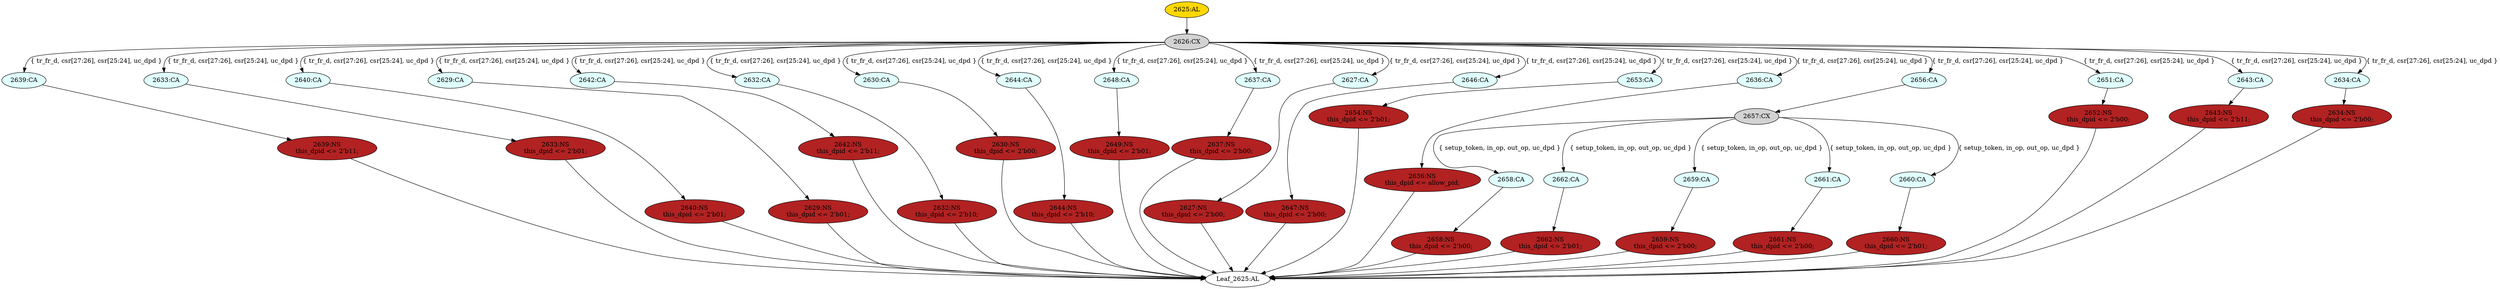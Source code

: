strict digraph "" {
	node [label="\N"];
	"2625:AL"	 [ast="<pyverilog.vparser.ast.Always object at 0x7f13b559bd50>",
		clk_sens=True,
		fillcolor=gold,
		label="2625:AL",
		sens="['clk']",
		statements="[]",
		style=filled,
		typ=Always,
		use_var="['allow_pid', 'tr_fr_d', 'in_op', 'setup_token', 'csr', 'out_op', 'uc_dpd']"];
	"2626:CX"	 [ast="<pyverilog.vparser.ast.CasexStatement object at 0x7f13b559be50>",
		fillcolor=lightgray,
		label="2626:CX",
		statements="[]",
		style=filled,
		typ=CasexStatement];
	"2625:AL" -> "2626:CX"	 [cond="[]",
		lineno=None];
	"2639:CA"	 [ast="<pyverilog.vparser.ast.Case object at 0x7f13b5546150>",
		fillcolor=lightcyan,
		label="2639:CA",
		statements="[]",
		style=filled,
		typ=Case];
	"2639:NS"	 [ast="<pyverilog.vparser.ast.NonblockingSubstitution object at 0x7f13b5546210>",
		fillcolor=firebrick,
		label="2639:NS
this_dpid <= 2'b11;",
		statements="[<pyverilog.vparser.ast.NonblockingSubstitution object at 0x7f13b5546210>]",
		style=filled,
		typ=NonblockingSubstitution];
	"2639:CA" -> "2639:NS"	 [cond="[]",
		lineno=None];
	"2647:NS"	 [ast="<pyverilog.vparser.ast.NonblockingSubstitution object at 0x7f13b5546c90>",
		fillcolor=firebrick,
		label="2647:NS
this_dpid <= 2'b00;",
		statements="[<pyverilog.vparser.ast.NonblockingSubstitution object at 0x7f13b5546c90>]",
		style=filled,
		typ=NonblockingSubstitution];
	"Leaf_2625:AL"	 [def_var="['this_dpid']",
		label="Leaf_2625:AL"];
	"2647:NS" -> "Leaf_2625:AL"	 [cond="[]",
		lineno=None];
	"2660:NS"	 [ast="<pyverilog.vparser.ast.NonblockingSubstitution object at 0x7f13b5552bd0>",
		fillcolor=firebrick,
		label="2660:NS
this_dpid <= 2'b01;",
		statements="[<pyverilog.vparser.ast.NonblockingSubstitution object at 0x7f13b5552bd0>]",
		style=filled,
		typ=NonblockingSubstitution];
	"2660:NS" -> "Leaf_2625:AL"	 [cond="[]",
		lineno=None];
	"2633:CA"	 [ast="<pyverilog.vparser.ast.Case object at 0x7f13b5542910>",
		fillcolor=lightcyan,
		label="2633:CA",
		statements="[]",
		style=filled,
		typ=Case];
	"2633:NS"	 [ast="<pyverilog.vparser.ast.NonblockingSubstitution object at 0x7f13b55429d0>",
		fillcolor=firebrick,
		label="2633:NS
this_dpid <= 2'b01;",
		statements="[<pyverilog.vparser.ast.NonblockingSubstitution object at 0x7f13b55429d0>]",
		style=filled,
		typ=NonblockingSubstitution];
	"2633:CA" -> "2633:NS"	 [cond="[]",
		lineno=None];
	"2640:CA"	 [ast="<pyverilog.vparser.ast.Case object at 0x7f13b5546350>",
		fillcolor=lightcyan,
		label="2640:CA",
		statements="[]",
		style=filled,
		typ=Case];
	"2640:NS"	 [ast="<pyverilog.vparser.ast.NonblockingSubstitution object at 0x7f13b5546410>",
		fillcolor=firebrick,
		label="2640:NS
this_dpid <= 2'b01;",
		statements="[<pyverilog.vparser.ast.NonblockingSubstitution object at 0x7f13b5546410>]",
		style=filled,
		typ=NonblockingSubstitution];
	"2640:CA" -> "2640:NS"	 [cond="[]",
		lineno=None];
	"2630:NS"	 [ast="<pyverilog.vparser.ast.NonblockingSubstitution object at 0x7f13b55425d0>",
		fillcolor=firebrick,
		label="2630:NS
this_dpid <= 2'b00;",
		statements="[<pyverilog.vparser.ast.NonblockingSubstitution object at 0x7f13b55425d0>]",
		style=filled,
		typ=NonblockingSubstitution];
	"2630:NS" -> "Leaf_2625:AL"	 [cond="[]",
		lineno=None];
	"2629:CA"	 [ast="<pyverilog.vparser.ast.Case object at 0x7f13b5542310>",
		fillcolor=lightcyan,
		label="2629:CA",
		statements="[]",
		style=filled,
		typ=Case];
	"2629:NS"	 [ast="<pyverilog.vparser.ast.NonblockingSubstitution object at 0x7f13b55423d0>",
		fillcolor=firebrick,
		label="2629:NS
this_dpid <= 2'b01;",
		statements="[<pyverilog.vparser.ast.NonblockingSubstitution object at 0x7f13b55423d0>]",
		style=filled,
		typ=NonblockingSubstitution];
	"2629:CA" -> "2629:NS"	 [cond="[]",
		lineno=None];
	"2626:CX" -> "2639:CA"	 [cond="['tr_fr_d', 'csr', 'csr', 'uc_dpd']",
		label="{ tr_fr_d, csr[27:26], csr[25:24], uc_dpd }",
		lineno=2626];
	"2626:CX" -> "2633:CA"	 [cond="['tr_fr_d', 'csr', 'csr', 'uc_dpd']",
		label="{ tr_fr_d, csr[27:26], csr[25:24], uc_dpd }",
		lineno=2626];
	"2626:CX" -> "2640:CA"	 [cond="['tr_fr_d', 'csr', 'csr', 'uc_dpd']",
		label="{ tr_fr_d, csr[27:26], csr[25:24], uc_dpd }",
		lineno=2626];
	"2626:CX" -> "2629:CA"	 [cond="['tr_fr_d', 'csr', 'csr', 'uc_dpd']",
		label="{ tr_fr_d, csr[27:26], csr[25:24], uc_dpd }",
		lineno=2626];
	"2642:CA"	 [ast="<pyverilog.vparser.ast.Case object at 0x7f13b5546550>",
		fillcolor=lightcyan,
		label="2642:CA",
		statements="[]",
		style=filled,
		typ=Case];
	"2626:CX" -> "2642:CA"	 [cond="['tr_fr_d', 'csr', 'csr', 'uc_dpd']",
		label="{ tr_fr_d, csr[27:26], csr[25:24], uc_dpd }",
		lineno=2626];
	"2632:CA"	 [ast="<pyverilog.vparser.ast.Case object at 0x7f13b5542710>",
		fillcolor=lightcyan,
		label="2632:CA",
		statements="[]",
		style=filled,
		typ=Case];
	"2626:CX" -> "2632:CA"	 [cond="['tr_fr_d', 'csr', 'csr', 'uc_dpd']",
		label="{ tr_fr_d, csr[27:26], csr[25:24], uc_dpd }",
		lineno=2626];
	"2630:CA"	 [ast="<pyverilog.vparser.ast.Case object at 0x7f13b5542510>",
		fillcolor=lightcyan,
		label="2630:CA",
		statements="[]",
		style=filled,
		typ=Case];
	"2626:CX" -> "2630:CA"	 [cond="['tr_fr_d', 'csr', 'csr', 'uc_dpd']",
		label="{ tr_fr_d, csr[27:26], csr[25:24], uc_dpd }",
		lineno=2626];
	"2644:CA"	 [ast="<pyverilog.vparser.ast.Case object at 0x7f13b5546950>",
		fillcolor=lightcyan,
		label="2644:CA",
		statements="[]",
		style=filled,
		typ=Case];
	"2626:CX" -> "2644:CA"	 [cond="['tr_fr_d', 'csr', 'csr', 'uc_dpd']",
		label="{ tr_fr_d, csr[27:26], csr[25:24], uc_dpd }",
		lineno=2626];
	"2648:CA"	 [ast="<pyverilog.vparser.ast.Case object at 0x7f13b5546dd0>",
		fillcolor=lightcyan,
		label="2648:CA",
		statements="[]",
		style=filled,
		typ=Case];
	"2626:CX" -> "2648:CA"	 [cond="['tr_fr_d', 'csr', 'csr', 'uc_dpd']",
		label="{ tr_fr_d, csr[27:26], csr[25:24], uc_dpd }",
		lineno=2626];
	"2637:CA"	 [ast="<pyverilog.vparser.ast.Case object at 0x7f13b5542f10>",
		fillcolor=lightcyan,
		label="2637:CA",
		statements="[]",
		style=filled,
		typ=Case];
	"2626:CX" -> "2637:CA"	 [cond="['tr_fr_d', 'csr', 'csr', 'uc_dpd']",
		label="{ tr_fr_d, csr[27:26], csr[25:24], uc_dpd }",
		lineno=2626];
	"2627:CA"	 [ast="<pyverilog.vparser.ast.Case object at 0x7f13b5542110>",
		fillcolor=lightcyan,
		label="2627:CA",
		statements="[]",
		style=filled,
		typ=Case];
	"2626:CX" -> "2627:CA"	 [cond="['tr_fr_d', 'csr', 'csr', 'uc_dpd']",
		label="{ tr_fr_d, csr[27:26], csr[25:24], uc_dpd }",
		lineno=2626];
	"2646:CA"	 [ast="<pyverilog.vparser.ast.Case object at 0x7f13b5546b50>",
		fillcolor=lightcyan,
		label="2646:CA",
		statements="[]",
		style=filled,
		typ=Case];
	"2626:CX" -> "2646:CA"	 [cond="['tr_fr_d', 'csr', 'csr', 'uc_dpd']",
		label="{ tr_fr_d, csr[27:26], csr[25:24], uc_dpd }",
		lineno=2626];
	"2653:CA"	 [ast="<pyverilog.vparser.ast.Case object at 0x7f13b5552310>",
		fillcolor=lightcyan,
		label="2653:CA",
		statements="[]",
		style=filled,
		typ=Case];
	"2626:CX" -> "2653:CA"	 [cond="['tr_fr_d', 'csr', 'csr', 'uc_dpd']",
		label="{ tr_fr_d, csr[27:26], csr[25:24], uc_dpd }",
		lineno=2626];
	"2636:CA"	 [ast="<pyverilog.vparser.ast.Case object at 0x7f13b5542d10>",
		fillcolor=lightcyan,
		label="2636:CA",
		statements="[]",
		style=filled,
		typ=Case];
	"2626:CX" -> "2636:CA"	 [cond="['tr_fr_d', 'csr', 'csr', 'uc_dpd']",
		label="{ tr_fr_d, csr[27:26], csr[25:24], uc_dpd }",
		lineno=2626];
	"2656:CA"	 [ast="<pyverilog.vparser.ast.Case object at 0x7f13b5552590>",
		fillcolor=lightcyan,
		label="2656:CA",
		statements="[]",
		style=filled,
		typ=Case];
	"2626:CX" -> "2656:CA"	 [cond="['tr_fr_d', 'csr', 'csr', 'uc_dpd']",
		label="{ tr_fr_d, csr[27:26], csr[25:24], uc_dpd }",
		lineno=2626];
	"2651:CA"	 [ast="<pyverilog.vparser.ast.Case object at 0x7f13b5552090>",
		fillcolor=lightcyan,
		label="2651:CA",
		statements="[]",
		style=filled,
		typ=Case];
	"2626:CX" -> "2651:CA"	 [cond="['tr_fr_d', 'csr', 'csr', 'uc_dpd']",
		label="{ tr_fr_d, csr[27:26], csr[25:24], uc_dpd }",
		lineno=2626];
	"2643:CA"	 [ast="<pyverilog.vparser.ast.Case object at 0x7f13b5546750>",
		fillcolor=lightcyan,
		label="2643:CA",
		statements="[]",
		style=filled,
		typ=Case];
	"2626:CX" -> "2643:CA"	 [cond="['tr_fr_d', 'csr', 'csr', 'uc_dpd']",
		label="{ tr_fr_d, csr[27:26], csr[25:24], uc_dpd }",
		lineno=2626];
	"2634:CA"	 [ast="<pyverilog.vparser.ast.Case object at 0x7f13b5542b10>",
		fillcolor=lightcyan,
		label="2634:CA",
		statements="[]",
		style=filled,
		typ=Case];
	"2626:CX" -> "2634:CA"	 [cond="['tr_fr_d', 'csr', 'csr', 'uc_dpd']",
		label="{ tr_fr_d, csr[27:26], csr[25:24], uc_dpd }",
		lineno=2626];
	"2642:NS"	 [ast="<pyverilog.vparser.ast.NonblockingSubstitution object at 0x7f13b5546610>",
		fillcolor=firebrick,
		label="2642:NS
this_dpid <= 2'b11;",
		statements="[<pyverilog.vparser.ast.NonblockingSubstitution object at 0x7f13b5546610>]",
		style=filled,
		typ=NonblockingSubstitution];
	"2642:CA" -> "2642:NS"	 [cond="[]",
		lineno=None];
	"2632:NS"	 [ast="<pyverilog.vparser.ast.NonblockingSubstitution object at 0x7f13b55427d0>",
		fillcolor=firebrick,
		label="2632:NS
this_dpid <= 2'b10;",
		statements="[<pyverilog.vparser.ast.NonblockingSubstitution object at 0x7f13b55427d0>]",
		style=filled,
		typ=NonblockingSubstitution];
	"2632:CA" -> "2632:NS"	 [cond="[]",
		lineno=None];
	"2630:CA" -> "2630:NS"	 [cond="[]",
		lineno=None];
	"2649:NS"	 [ast="<pyverilog.vparser.ast.NonblockingSubstitution object at 0x7f13b5546f10>",
		fillcolor=firebrick,
		label="2649:NS
this_dpid <= 2'b01;",
		statements="[<pyverilog.vparser.ast.NonblockingSubstitution object at 0x7f13b5546f10>]",
		style=filled,
		typ=NonblockingSubstitution];
	"2649:NS" -> "Leaf_2625:AL"	 [cond="[]",
		lineno=None];
	"2640:NS" -> "Leaf_2625:AL"	 [cond="[]",
		lineno=None];
	"2644:NS"	 [ast="<pyverilog.vparser.ast.NonblockingSubstitution object at 0x7f13b5546a10>",
		fillcolor=firebrick,
		label="2644:NS
this_dpid <= 2'b10;",
		statements="[<pyverilog.vparser.ast.NonblockingSubstitution object at 0x7f13b5546a10>]",
		style=filled,
		typ=NonblockingSubstitution];
	"2644:CA" -> "2644:NS"	 [cond="[]",
		lineno=None];
	"2658:CA"	 [ast="<pyverilog.vparser.ast.Case object at 0x7f13b55527d0>",
		fillcolor=lightcyan,
		label="2658:CA",
		statements="[]",
		style=filled,
		typ=Case];
	"2658:NS"	 [ast="<pyverilog.vparser.ast.NonblockingSubstitution object at 0x7f13b5552850>",
		fillcolor=firebrick,
		label="2658:NS
this_dpid <= 2'b00;",
		statements="[<pyverilog.vparser.ast.NonblockingSubstitution object at 0x7f13b5552850>]",
		style=filled,
		typ=NonblockingSubstitution];
	"2658:CA" -> "2658:NS"	 [cond="[]",
		lineno=None];
	"2637:NS"	 [ast="<pyverilog.vparser.ast.NonblockingSubstitution object at 0x7f13b5542fd0>",
		fillcolor=firebrick,
		label="2637:NS
this_dpid <= 2'b00;",
		statements="[<pyverilog.vparser.ast.NonblockingSubstitution object at 0x7f13b5542fd0>]",
		style=filled,
		typ=NonblockingSubstitution];
	"2637:NS" -> "Leaf_2625:AL"	 [cond="[]",
		lineno=None];
	"2648:CA" -> "2649:NS"	 [cond="[]",
		lineno=None];
	"2662:CA"	 [ast="<pyverilog.vparser.ast.Case object at 0x7f13b5552ed0>",
		fillcolor=lightcyan,
		label="2662:CA",
		statements="[]",
		style=filled,
		typ=Case];
	"2662:NS"	 [ast="<pyverilog.vparser.ast.NonblockingSubstitution object at 0x7f13b5552f50>",
		fillcolor=firebrick,
		label="2662:NS
this_dpid <= 2'b01;",
		statements="[<pyverilog.vparser.ast.NonblockingSubstitution object at 0x7f13b5552f50>]",
		style=filled,
		typ=NonblockingSubstitution];
	"2662:CA" -> "2662:NS"	 [cond="[]",
		lineno=None];
	"2633:NS" -> "Leaf_2625:AL"	 [cond="[]",
		lineno=None];
	"2636:NS"	 [ast="<pyverilog.vparser.ast.NonblockingSubstitution object at 0x7f13b5542dd0>",
		fillcolor=firebrick,
		label="2636:NS
this_dpid <= allow_pid;",
		statements="[<pyverilog.vparser.ast.NonblockingSubstitution object at 0x7f13b5542dd0>]",
		style=filled,
		typ=NonblockingSubstitution];
	"2636:NS" -> "Leaf_2625:AL"	 [cond="[]",
		lineno=None];
	"2659:CA"	 [ast="<pyverilog.vparser.ast.Case object at 0x7f13b5552990>",
		fillcolor=lightcyan,
		label="2659:CA",
		statements="[]",
		style=filled,
		typ=Case];
	"2659:NS"	 [ast="<pyverilog.vparser.ast.NonblockingSubstitution object at 0x7f13b5552a10>",
		fillcolor=firebrick,
		label="2659:NS
this_dpid <= 2'b00;",
		statements="[<pyverilog.vparser.ast.NonblockingSubstitution object at 0x7f13b5552a10>]",
		style=filled,
		typ=NonblockingSubstitution];
	"2659:CA" -> "2659:NS"	 [cond="[]",
		lineno=None];
	"2661:CA"	 [ast="<pyverilog.vparser.ast.Case object at 0x7f13b5552d10>",
		fillcolor=lightcyan,
		label="2661:CA",
		statements="[]",
		style=filled,
		typ=Case];
	"2661:NS"	 [ast="<pyverilog.vparser.ast.NonblockingSubstitution object at 0x7f13b5552d90>",
		fillcolor=firebrick,
		label="2661:NS
this_dpid <= 2'b00;",
		statements="[<pyverilog.vparser.ast.NonblockingSubstitution object at 0x7f13b5552d90>]",
		style=filled,
		typ=NonblockingSubstitution];
	"2661:CA" -> "2661:NS"	 [cond="[]",
		lineno=None];
	"2637:CA" -> "2637:NS"	 [cond="[]",
		lineno=None];
	"2627:NS"	 [ast="<pyverilog.vparser.ast.NonblockingSubstitution object at 0x7f13b55421d0>",
		fillcolor=firebrick,
		label="2627:NS
this_dpid <= 2'b00;",
		statements="[<pyverilog.vparser.ast.NonblockingSubstitution object at 0x7f13b55421d0>]",
		style=filled,
		typ=NonblockingSubstitution];
	"2627:CA" -> "2627:NS"	 [cond="[]",
		lineno=None];
	"2643:NS"	 [ast="<pyverilog.vparser.ast.NonblockingSubstitution object at 0x7f13b5546810>",
		fillcolor=firebrick,
		label="2643:NS
this_dpid <= 2'b11;",
		statements="[<pyverilog.vparser.ast.NonblockingSubstitution object at 0x7f13b5546810>]",
		style=filled,
		typ=NonblockingSubstitution];
	"2643:NS" -> "Leaf_2625:AL"	 [cond="[]",
		lineno=None];
	"2662:NS" -> "Leaf_2625:AL"	 [cond="[]",
		lineno=None];
	"2659:NS" -> "Leaf_2625:AL"	 [cond="[]",
		lineno=None];
	"2632:NS" -> "Leaf_2625:AL"	 [cond="[]",
		lineno=None];
	"2646:CA" -> "2647:NS"	 [cond="[]",
		lineno=None];
	"2654:NS"	 [ast="<pyverilog.vparser.ast.NonblockingSubstitution object at 0x7f13b5552450>",
		fillcolor=firebrick,
		label="2654:NS
this_dpid <= 2'b01;",
		statements="[<pyverilog.vparser.ast.NonblockingSubstitution object at 0x7f13b5552450>]",
		style=filled,
		typ=NonblockingSubstitution];
	"2653:CA" -> "2654:NS"	 [cond="[]",
		lineno=None];
	"2660:CA"	 [ast="<pyverilog.vparser.ast.Case object at 0x7f13b5552b50>",
		fillcolor=lightcyan,
		label="2660:CA",
		statements="[]",
		style=filled,
		typ=Case];
	"2660:CA" -> "2660:NS"	 [cond="[]",
		lineno=None];
	"2636:CA" -> "2636:NS"	 [cond="[]",
		lineno=None];
	"2658:NS" -> "Leaf_2625:AL"	 [cond="[]",
		lineno=None];
	"2654:NS" -> "Leaf_2625:AL"	 [cond="[]",
		lineno=None];
	"2652:NS"	 [ast="<pyverilog.vparser.ast.NonblockingSubstitution object at 0x7f13b55521d0>",
		fillcolor=firebrick,
		label="2652:NS
this_dpid <= 2'b00;",
		statements="[<pyverilog.vparser.ast.NonblockingSubstitution object at 0x7f13b55521d0>]",
		style=filled,
		typ=NonblockingSubstitution];
	"2652:NS" -> "Leaf_2625:AL"	 [cond="[]",
		lineno=None];
	"2661:NS" -> "Leaf_2625:AL"	 [cond="[]",
		lineno=None];
	"2657:CX"	 [ast="<pyverilog.vparser.ast.CasexStatement object at 0x7f13b5552650>",
		fillcolor=lightgray,
		label="2657:CX",
		statements="[]",
		style=filled,
		typ=CasexStatement];
	"2656:CA" -> "2657:CX"	 [cond="[]",
		lineno=None];
	"2634:NS"	 [ast="<pyverilog.vparser.ast.NonblockingSubstitution object at 0x7f13b5542bd0>",
		fillcolor=firebrick,
		label="2634:NS
this_dpid <= 2'b00;",
		statements="[<pyverilog.vparser.ast.NonblockingSubstitution object at 0x7f13b5542bd0>]",
		style=filled,
		typ=NonblockingSubstitution];
	"2634:NS" -> "Leaf_2625:AL"	 [cond="[]",
		lineno=None];
	"2644:NS" -> "Leaf_2625:AL"	 [cond="[]",
		lineno=None];
	"2642:NS" -> "Leaf_2625:AL"	 [cond="[]",
		lineno=None];
	"2657:CX" -> "2658:CA"	 [cond="['setup_token', 'in_op', 'out_op', 'uc_dpd']",
		label="{ setup_token, in_op, out_op, uc_dpd }",
		lineno=2657];
	"2657:CX" -> "2662:CA"	 [cond="['setup_token', 'in_op', 'out_op', 'uc_dpd']",
		label="{ setup_token, in_op, out_op, uc_dpd }",
		lineno=2657];
	"2657:CX" -> "2659:CA"	 [cond="['setup_token', 'in_op', 'out_op', 'uc_dpd']",
		label="{ setup_token, in_op, out_op, uc_dpd }",
		lineno=2657];
	"2657:CX" -> "2661:CA"	 [cond="['setup_token', 'in_op', 'out_op', 'uc_dpd']",
		label="{ setup_token, in_op, out_op, uc_dpd }",
		lineno=2657];
	"2657:CX" -> "2660:CA"	 [cond="['setup_token', 'in_op', 'out_op', 'uc_dpd']",
		label="{ setup_token, in_op, out_op, uc_dpd }",
		lineno=2657];
	"2639:NS" -> "Leaf_2625:AL"	 [cond="[]",
		lineno=None];
	"2629:NS" -> "Leaf_2625:AL"	 [cond="[]",
		lineno=None];
	"2651:CA" -> "2652:NS"	 [cond="[]",
		lineno=None];
	"2643:CA" -> "2643:NS"	 [cond="[]",
		lineno=None];
	"2634:CA" -> "2634:NS"	 [cond="[]",
		lineno=None];
	"2627:NS" -> "Leaf_2625:AL"	 [cond="[]",
		lineno=None];
}
